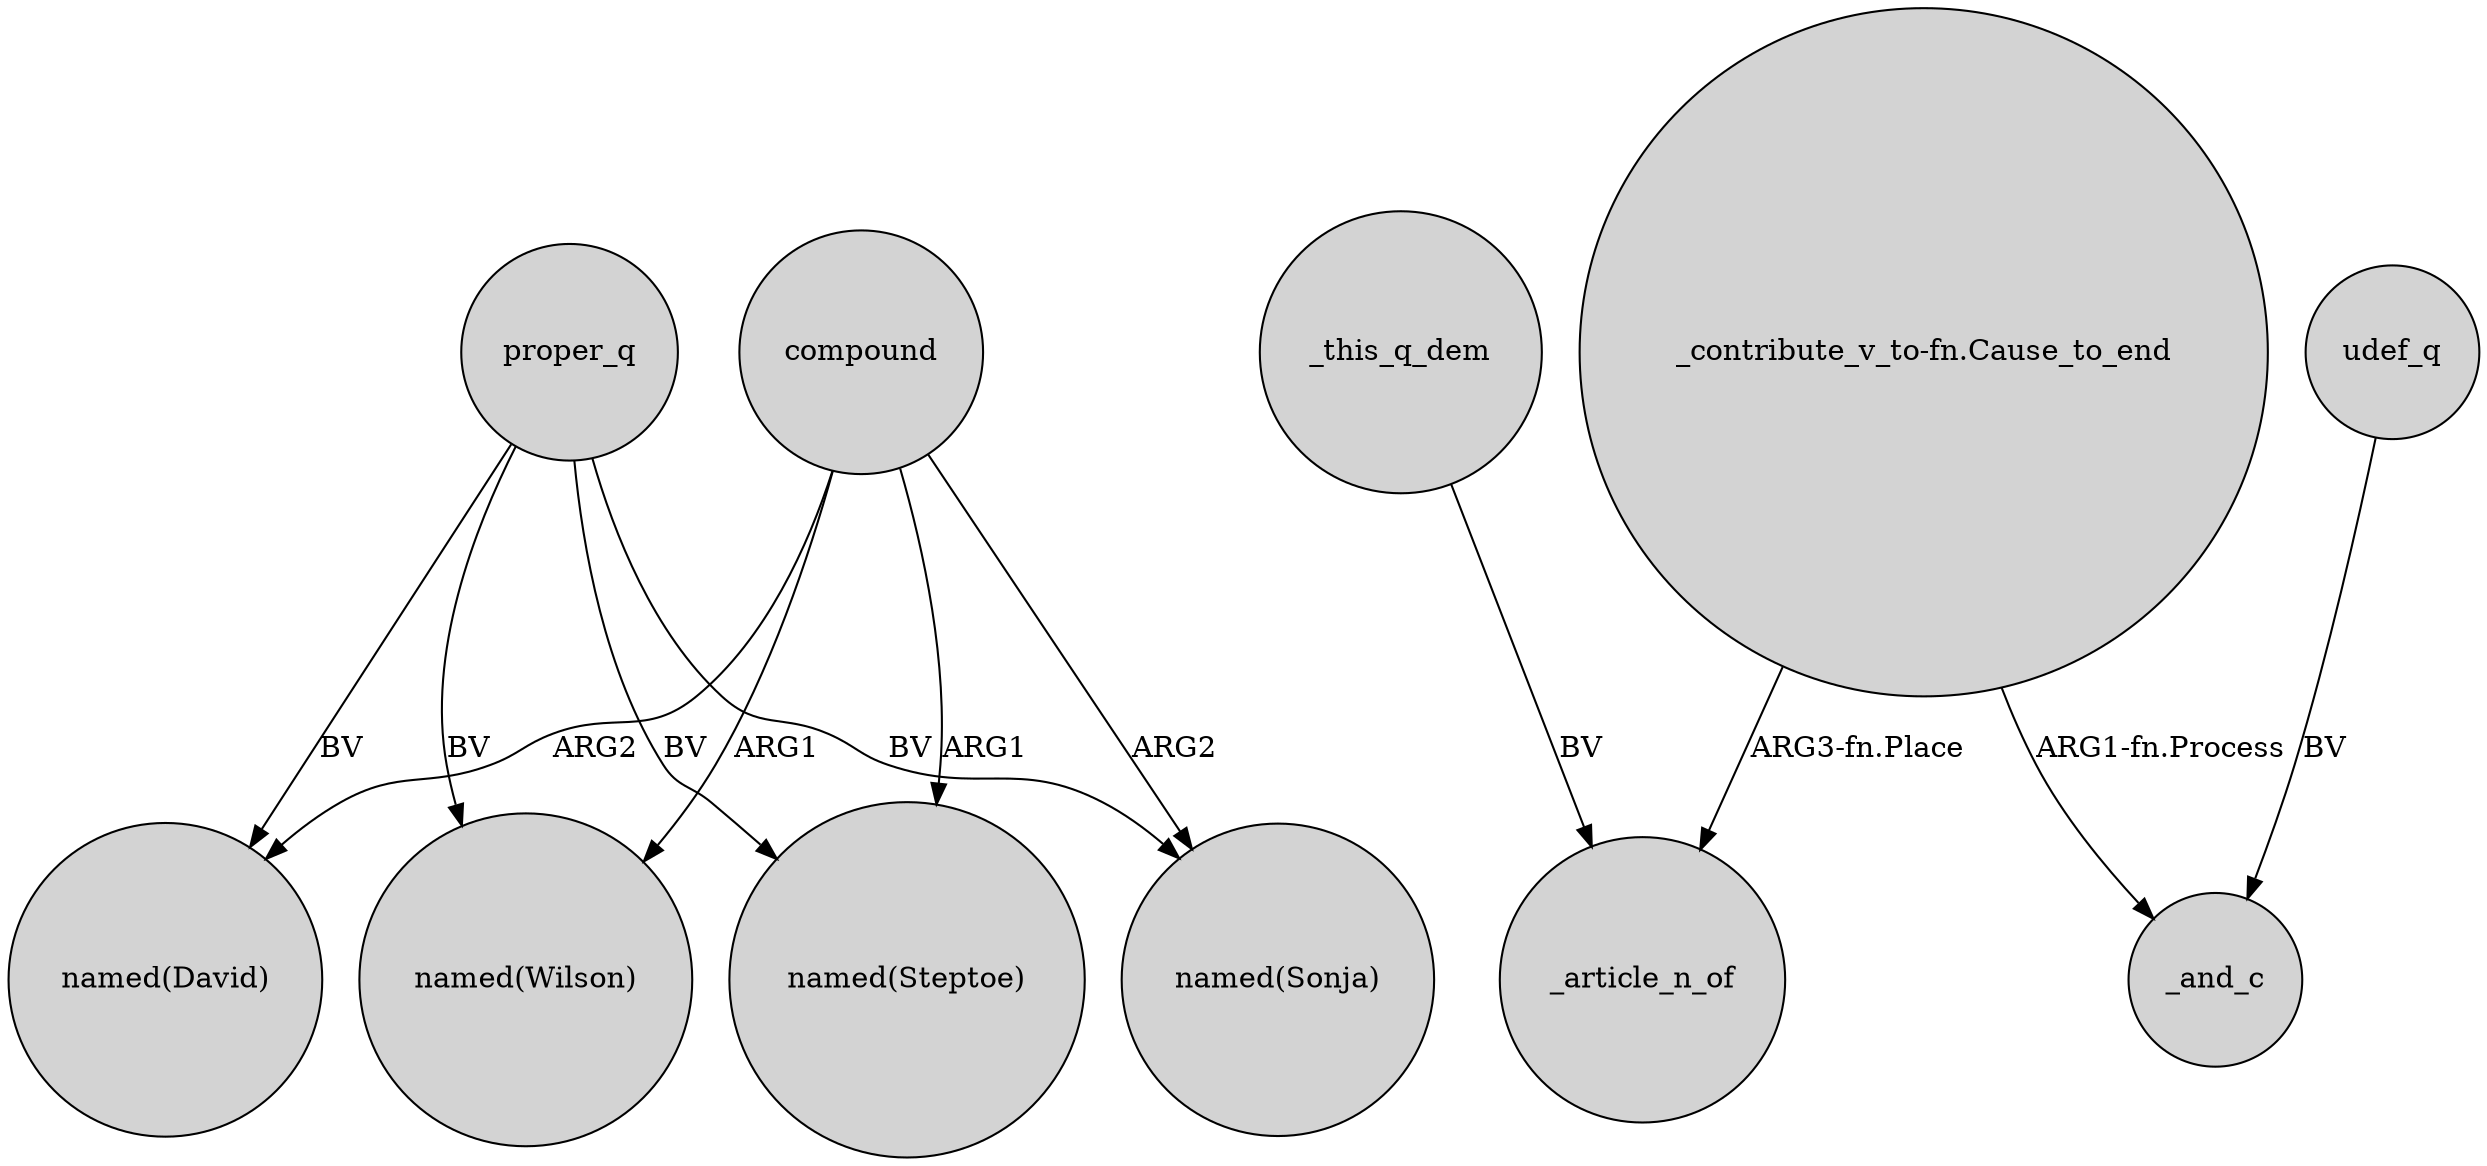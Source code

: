 digraph {
	node [shape=circle style=filled]
	proper_q -> "named(Steptoe)" [label=BV]
	proper_q -> "named(Wilson)" [label=BV]
	compound -> "named(Wilson)" [label=ARG1]
	"_contribute_v_to-fn.Cause_to_end" -> _article_n_of [label="ARG3-fn.Place"]
	udef_q -> _and_c [label=BV]
	compound -> "named(David)" [label=ARG2]
	compound -> "named(Sonja)" [label=ARG2]
	"_contribute_v_to-fn.Cause_to_end" -> _and_c [label="ARG1-fn.Process"]
	proper_q -> "named(Sonja)" [label=BV]
	compound -> "named(Steptoe)" [label=ARG1]
	proper_q -> "named(David)" [label=BV]
	_this_q_dem -> _article_n_of [label=BV]
}
